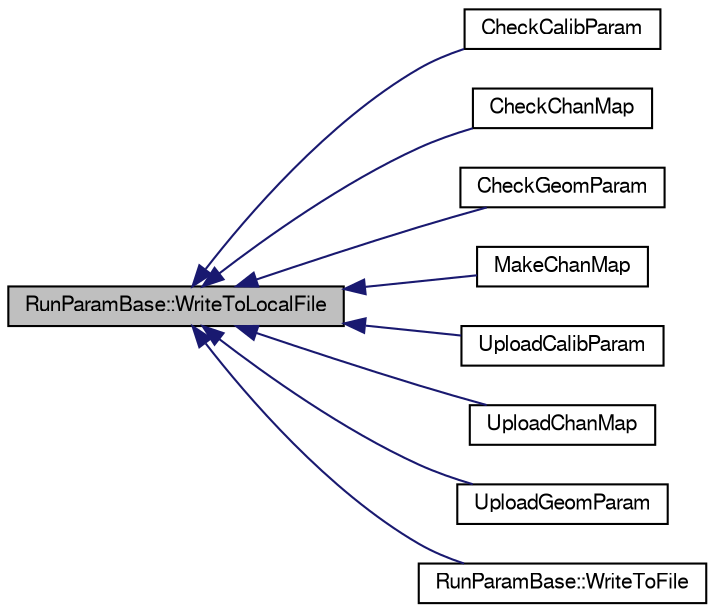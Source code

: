 digraph "RunParamBase::WriteToLocalFile"
{
  bgcolor="transparent";
  edge [fontname="FreeSans",fontsize="10",labelfontname="FreeSans",labelfontsize="10"];
  node [fontname="FreeSans",fontsize="10",shape=record];
  rankdir="LR";
  Node1 [label="RunParamBase::WriteToLocalFile",height=0.2,width=0.4,color="black", fillcolor="grey75", style="filled" fontcolor="black"];
  Node1 -> Node2 [dir="back",color="midnightblue",fontsize="10",style="solid",fontname="FreeSans"];
  Node2 [label="CheckCalibParam",height=0.2,width=0.4,color="black",URL="$db/d7d/UploadCalibParam_8C.html#af49a89b9cc0fcf0323b215b3344f3869"];
  Node1 -> Node3 [dir="back",color="midnightblue",fontsize="10",style="solid",fontname="FreeSans"];
  Node3 [label="CheckChanMap",height=0.2,width=0.4,color="black",URL="$d0/da4/UploadChanMap_8C.html#ae385e581fe5291a9fb5d38cb847a6501"];
  Node1 -> Node4 [dir="back",color="midnightblue",fontsize="10",style="solid",fontname="FreeSans"];
  Node4 [label="CheckGeomParam",height=0.2,width=0.4,color="black",URL="$d3/d9b/UploadGeomParam_8C.html#abff45e447c793e64f0acf5a0566a404c"];
  Node1 -> Node5 [dir="back",color="midnightblue",fontsize="10",style="solid",fontname="FreeSans"];
  Node5 [label="MakeChanMap",height=0.2,width=0.4,color="black",URL="$d0/da4/UploadChanMap_8C.html#a1e7e5c79eeb34653003164775cf59e31",tooltip="Test function to make a channel mapping by hand. "];
  Node1 -> Node6 [dir="back",color="midnightblue",fontsize="10",style="solid",fontname="FreeSans"];
  Node6 [label="UploadCalibParam",height=0.2,width=0.4,color="black",URL="$db/d7d/UploadCalibParam_8C.html#abf758af3a7c6c28be661c078bb0a9ac3",tooltip="UploadCalibParam.C: Macro to upload the calibration parameter from tsv file to MySQL DB..."];
  Node1 -> Node7 [dir="back",color="midnightblue",fontsize="10",style="solid",fontname="FreeSans"];
  Node7 [label="UploadChanMap",height=0.2,width=0.4,color="black",URL="$d0/da4/UploadChanMap_8C.html#a6ec43687f04e8350c642c7866b2117f9",tooltip="UploadChanMap.C: Macro to upload the channel mapping from tsv file to MySQL DB. "];
  Node1 -> Node8 [dir="back",color="midnightblue",fontsize="10",style="solid",fontname="FreeSans"];
  Node8 [label="UploadGeomParam",height=0.2,width=0.4,color="black",URL="$d3/d9b/UploadGeomParam_8C.html#a848a5f72fcdaa3c113387cdabf946afe",tooltip="UploadGeomParam.C: Macro to upload the geometry parameter from tsv file to MySQL DB. "];
  Node1 -> Node9 [dir="back",color="midnightblue",fontsize="10",style="solid",fontname="FreeSans"];
  Node9 [label="RunParamBase::WriteToFile",height=0.2,width=0.4,color="black",URL="$db/d8a/classRunParamBase.html#a4510366c99232fefdffda2af89b5232d"];
}
